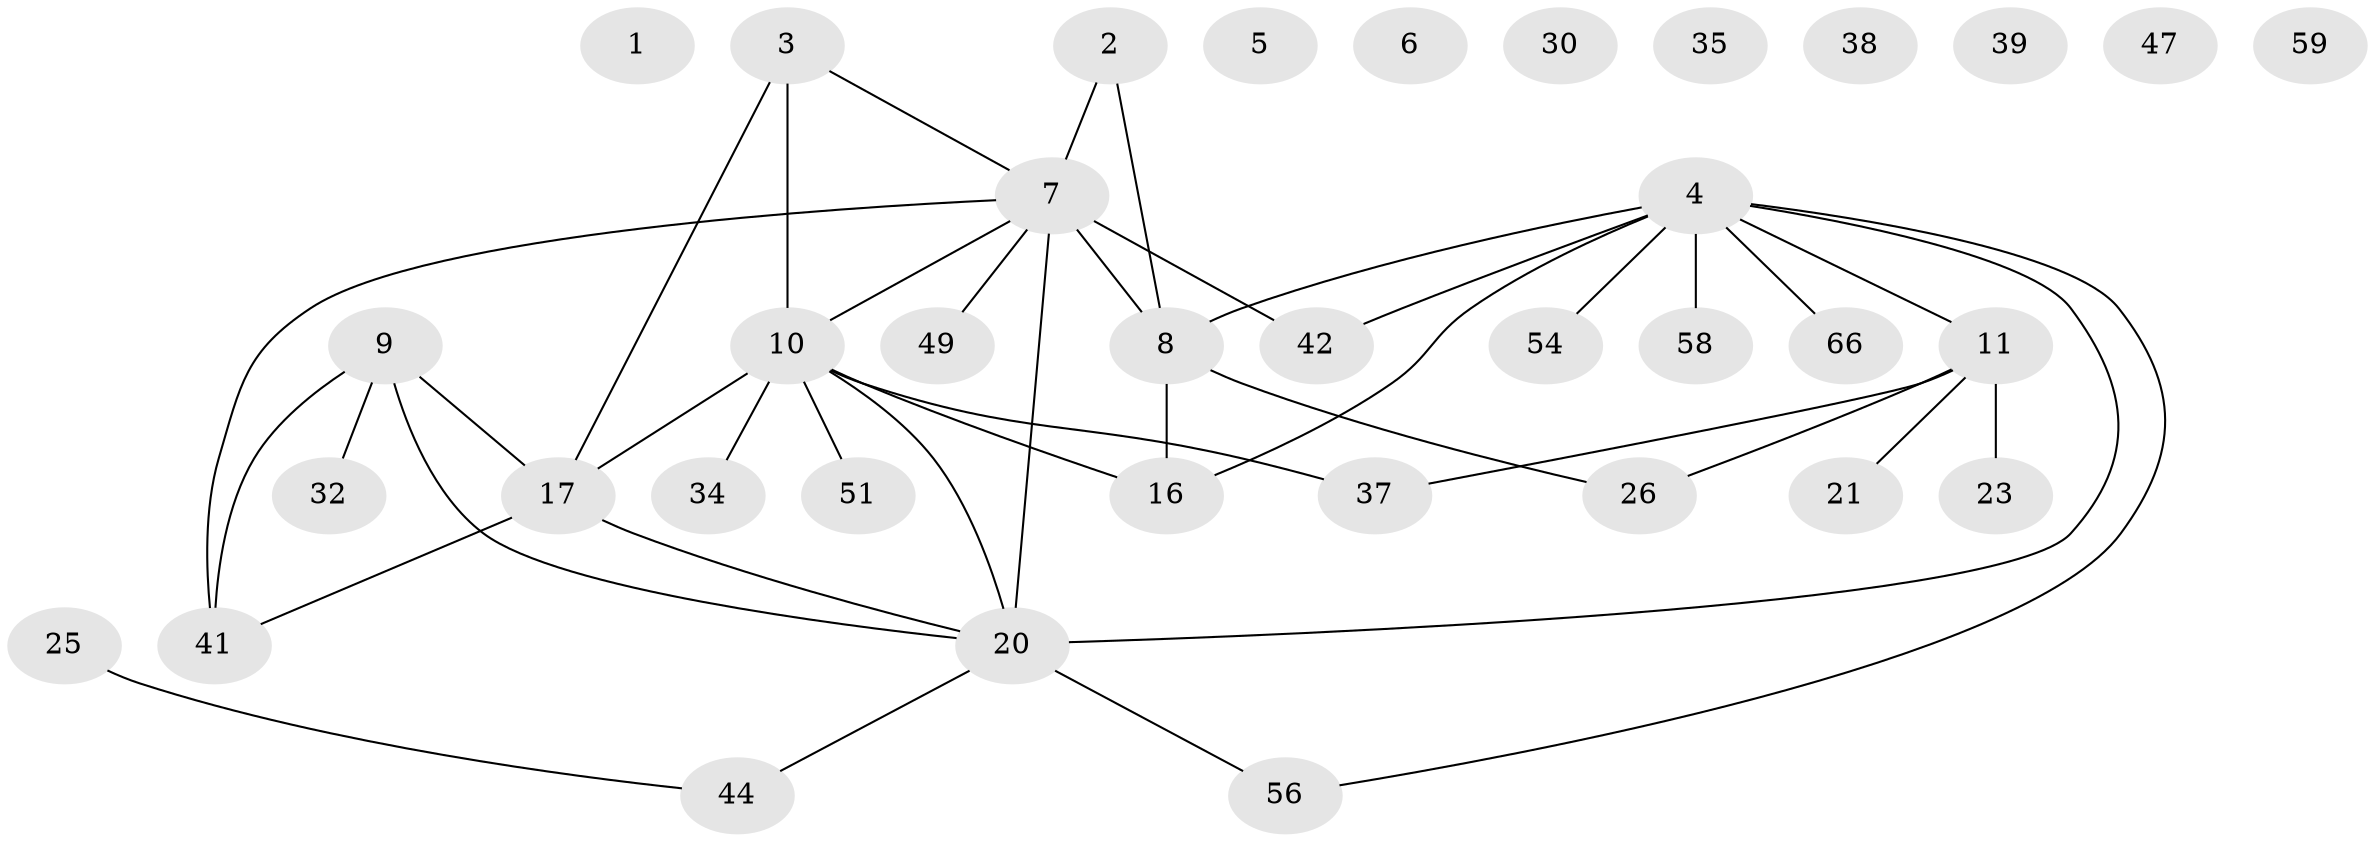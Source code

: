// original degree distribution, {0: 0.1, 2: 0.24285714285714285, 3: 0.14285714285714285, 1: 0.2571428571428571, 5: 0.07142857142857142, 4: 0.12857142857142856, 6: 0.04285714285714286, 9: 0.014285714285714285}
// Generated by graph-tools (version 1.1) at 2025/12/03/09/25 04:12:53]
// undirected, 36 vertices, 41 edges
graph export_dot {
graph [start="1"]
  node [color=gray90,style=filled];
  1;
  2 [super="+14+28"];
  3 [super="+13+48"];
  4 [super="+18+19+64"];
  5 [super="+33"];
  6;
  7 [super="+29+45+46+50"];
  8 [super="+27+43+68"];
  9 [super="+52+57"];
  10 [super="+12+15+24+69"];
  11 [super="+31"];
  16;
  17 [super="+36+67"];
  20 [super="+22+40+55+65+70"];
  21;
  23;
  25 [super="+53"];
  26 [super="+60"];
  30;
  32;
  34;
  35;
  37;
  38 [super="+62+63"];
  39;
  41;
  42 [super="+61"];
  44;
  47;
  49;
  51;
  54;
  56;
  58;
  59;
  66;
  2 -- 7;
  2 -- 8;
  3 -- 7;
  3 -- 10;
  3 -- 17;
  4 -- 54;
  4 -- 66 [weight=2];
  4 -- 42 [weight=2];
  4 -- 11;
  4 -- 16;
  4 -- 56;
  4 -- 58;
  4 -- 20;
  4 -- 8;
  7 -- 49;
  7 -- 41 [weight=2];
  7 -- 8;
  7 -- 10;
  7 -- 20 [weight=3];
  7 -- 42;
  8 -- 16;
  8 -- 26;
  9 -- 32;
  9 -- 20;
  9 -- 41;
  9 -- 17;
  10 -- 17 [weight=2];
  10 -- 34;
  10 -- 37;
  10 -- 16;
  10 -- 51;
  10 -- 20;
  11 -- 21;
  11 -- 37;
  11 -- 23;
  11 -- 26;
  17 -- 41;
  17 -- 20 [weight=2];
  20 -- 44;
  20 -- 56;
  25 -- 44;
}

